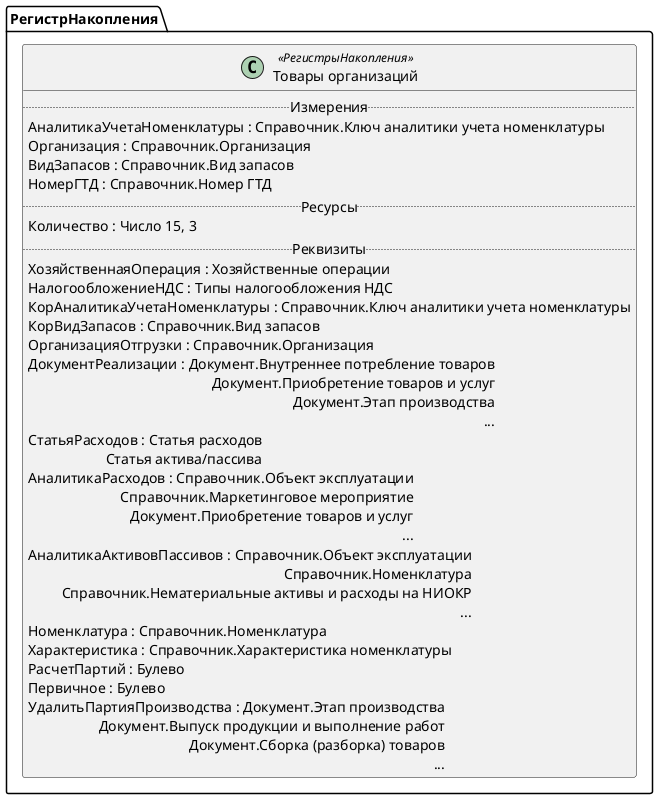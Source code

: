 ﻿@startuml ТоварыОрганизаций
'!include templates.wsd
'..\include templates.wsd
class РегистрНакопления.ТоварыОрганизаций as "Товары организаций" <<РегистрыНакопления>>
{
..Измерения..
АналитикаУчетаНоменклатуры : Справочник.Ключ аналитики учета номенклатуры
Организация : Справочник.Организация
ВидЗапасов : Справочник.Вид запасов
НомерГТД : Справочник.Номер ГТД
..Ресурсы..
Количество : Число 15, 3
..Реквизиты..
ХозяйственнаяОперация : Хозяйственные операции
НалогообложениеНДС : Типы налогообложения НДС
КорАналитикаУчетаНоменклатуры : Справочник.Ключ аналитики учета номенклатуры
КорВидЗапасов : Справочник.Вид запасов
ОрганизацияОтгрузки : Справочник.Организация
ДокументРеализации : Документ.Внутреннее потребление товаров\rДокумент.Приобретение товаров и услуг\rДокумент.Этап производства\r...
СтатьяРасходов : Статья расходов\rСтатья актива/пассива
АналитикаРасходов : Справочник.Объект эксплуатации\rСправочник.Маркетинговое мероприятие\rДокумент.Приобретение товаров и услуг\r...
АналитикаАктивовПассивов : Справочник.Объект эксплуатации\rСправочник.Номенклатура\rСправочник.Нематериальные активы и расходы на НИОКР\r...
Номенклатура : Справочник.Номенклатура
Характеристика : Справочник.Характеристика номенклатуры
РасчетПартий : Булево
Первичное : Булево
УдалитьПартияПроизводства : Документ.Этап производства\rДокумент.Выпуск продукции и выполнение работ\rДокумент.Сборка (разборка) товаров\r...
}
@enduml
